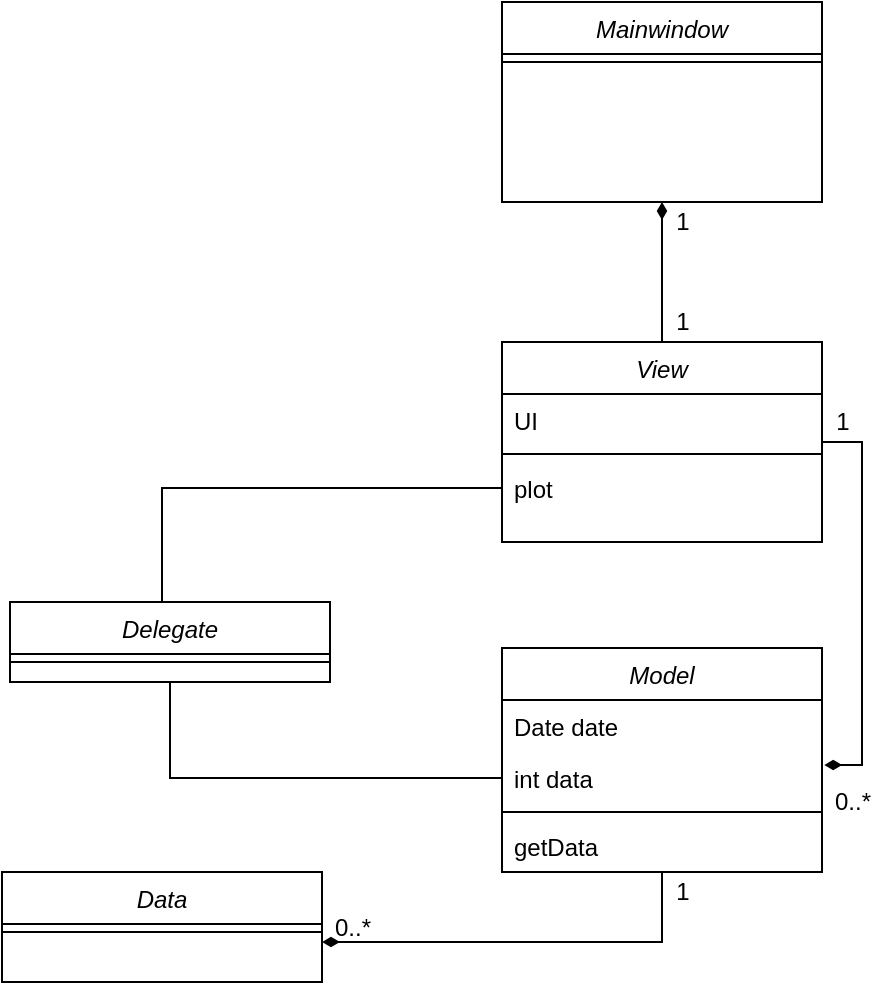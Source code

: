 <mxfile version="15.7.3" type="device"><diagram id="C5RBs43oDa-KdzZeNtuy" name="Page-1"><mxGraphModel dx="982" dy="583" grid="1" gridSize="10" guides="1" tooltips="1" connect="1" arrows="1" fold="1" page="1" pageScale="1" pageWidth="827" pageHeight="1169" math="0" shadow="0"><root><mxCell id="WIyWlLk6GJQsqaUBKTNV-0"/><mxCell id="WIyWlLk6GJQsqaUBKTNV-1" parent="WIyWlLk6GJQsqaUBKTNV-0"/><mxCell id="RVAK5sJxNpsvSVl84b3n-12" value="" style="edgeStyle=orthogonalEdgeStyle;rounded=0;orthogonalLoop=1;jettySize=auto;html=1;endArrow=diamondThin;endFill=1;entryX=0.5;entryY=1;entryDx=0;entryDy=0;" edge="1" parent="WIyWlLk6GJQsqaUBKTNV-1" source="lt78f5gxDq-HEL_ZY_wF-0" target="RVAK5sJxNpsvSVl84b3n-8"><mxGeometry relative="1" as="geometry"/></mxCell><mxCell id="RVAK5sJxNpsvSVl84b3n-14" style="edgeStyle=orthogonalEdgeStyle;rounded=0;orthogonalLoop=1;jettySize=auto;html=1;entryX=1.007;entryY=0.25;entryDx=0;entryDy=0;entryPerimeter=0;endArrow=diamondThin;endFill=1;" edge="1" parent="WIyWlLk6GJQsqaUBKTNV-1" source="lt78f5gxDq-HEL_ZY_wF-0" target="lt78f5gxDq-HEL_ZY_wF-17"><mxGeometry relative="1" as="geometry"><Array as="points"><mxPoint x="660" y="440"/><mxPoint x="660" y="602"/></Array></mxGeometry></mxCell><mxCell id="lt78f5gxDq-HEL_ZY_wF-0" value="View" style="swimlane;fontStyle=2;align=center;verticalAlign=top;childLayout=stackLayout;horizontal=1;startSize=26;horizontalStack=0;resizeParent=1;resizeLast=0;collapsible=1;marginBottom=0;rounded=0;shadow=0;strokeWidth=1;" parent="WIyWlLk6GJQsqaUBKTNV-1" vertex="1"><mxGeometry x="480" y="390" width="160" height="100" as="geometry"><mxRectangle x="230" y="140" width="160" height="26" as="alternateBounds"/></mxGeometry></mxCell><mxCell id="lt78f5gxDq-HEL_ZY_wF-1" value="UI" style="text;align=left;verticalAlign=top;spacingLeft=4;spacingRight=4;overflow=hidden;rotatable=0;points=[[0,0.5],[1,0.5]];portConstraint=eastwest;" parent="lt78f5gxDq-HEL_ZY_wF-0" vertex="1"><mxGeometry y="26" width="160" height="26" as="geometry"/></mxCell><mxCell id="lt78f5gxDq-HEL_ZY_wF-4" value="" style="line;html=1;strokeWidth=1;align=left;verticalAlign=middle;spacingTop=-1;spacingLeft=3;spacingRight=3;rotatable=0;labelPosition=right;points=[];portConstraint=eastwest;" parent="lt78f5gxDq-HEL_ZY_wF-0" vertex="1"><mxGeometry y="52" width="160" height="8" as="geometry"/></mxCell><mxCell id="lt78f5gxDq-HEL_ZY_wF-5" value="plot" style="text;align=left;verticalAlign=top;spacingLeft=4;spacingRight=4;overflow=hidden;rotatable=0;points=[[0,0.5],[1,0.5]];portConstraint=eastwest;" parent="lt78f5gxDq-HEL_ZY_wF-0" vertex="1"><mxGeometry y="60" width="160" height="26" as="geometry"/></mxCell><mxCell id="lt78f5gxDq-HEL_ZY_wF-8" value="Data" style="swimlane;fontStyle=2;align=center;verticalAlign=top;childLayout=stackLayout;horizontal=1;startSize=26;horizontalStack=0;resizeParent=1;resizeLast=0;collapsible=1;marginBottom=0;rounded=0;shadow=0;strokeWidth=1;" parent="WIyWlLk6GJQsqaUBKTNV-1" vertex="1"><mxGeometry x="230" y="655" width="160" height="55" as="geometry"><mxRectangle x="230" y="140" width="160" height="26" as="alternateBounds"/></mxGeometry></mxCell><mxCell id="lt78f5gxDq-HEL_ZY_wF-10" value="" style="line;html=1;strokeWidth=1;align=left;verticalAlign=middle;spacingTop=-1;spacingLeft=3;spacingRight=3;rotatable=0;labelPosition=right;points=[];portConstraint=eastwest;" parent="lt78f5gxDq-HEL_ZY_wF-8" vertex="1"><mxGeometry y="26" width="160" height="8" as="geometry"/></mxCell><mxCell id="RVAK5sJxNpsvSVl84b3n-16" style="edgeStyle=orthogonalEdgeStyle;rounded=0;orthogonalLoop=1;jettySize=auto;html=1;endArrow=diamondThin;endFill=1;" edge="1" parent="WIyWlLk6GJQsqaUBKTNV-1" source="lt78f5gxDq-HEL_ZY_wF-14"><mxGeometry relative="1" as="geometry"><mxPoint x="390" y="690" as="targetPoint"/><Array as="points"><mxPoint x="560" y="690"/></Array></mxGeometry></mxCell><mxCell id="lt78f5gxDq-HEL_ZY_wF-14" value="Model" style="swimlane;fontStyle=2;align=center;verticalAlign=top;childLayout=stackLayout;horizontal=1;startSize=26;horizontalStack=0;resizeParent=1;resizeLast=0;collapsible=1;marginBottom=0;rounded=0;shadow=0;strokeWidth=1;" parent="WIyWlLk6GJQsqaUBKTNV-1" vertex="1"><mxGeometry x="480" y="543" width="160" height="112" as="geometry"><mxRectangle x="230" y="140" width="160" height="26" as="alternateBounds"/></mxGeometry></mxCell><mxCell id="lt78f5gxDq-HEL_ZY_wF-16" value="Date date" style="text;align=left;verticalAlign=top;spacingLeft=4;spacingRight=4;overflow=hidden;rotatable=0;points=[[0,0.5],[1,0.5]];portConstraint=eastwest;" parent="lt78f5gxDq-HEL_ZY_wF-14" vertex="1"><mxGeometry y="26" width="160" height="26" as="geometry"/></mxCell><mxCell id="lt78f5gxDq-HEL_ZY_wF-17" value="int data" style="text;align=left;verticalAlign=top;spacingLeft=4;spacingRight=4;overflow=hidden;rotatable=0;points=[[0,0.5],[1,0.5]];portConstraint=eastwest;" parent="lt78f5gxDq-HEL_ZY_wF-14" vertex="1"><mxGeometry y="52" width="160" height="26" as="geometry"/></mxCell><mxCell id="lt78f5gxDq-HEL_ZY_wF-15" value="" style="line;html=1;strokeWidth=1;align=left;verticalAlign=middle;spacingTop=-1;spacingLeft=3;spacingRight=3;rotatable=0;labelPosition=right;points=[];portConstraint=eastwest;" parent="lt78f5gxDq-HEL_ZY_wF-14" vertex="1"><mxGeometry y="78" width="160" height="8" as="geometry"/></mxCell><mxCell id="lt78f5gxDq-HEL_ZY_wF-11" value="getData" style="text;align=left;verticalAlign=top;spacingLeft=4;spacingRight=4;overflow=hidden;rotatable=0;points=[[0,0.5],[1,0.5]];portConstraint=eastwest;" parent="lt78f5gxDq-HEL_ZY_wF-14" vertex="1"><mxGeometry y="86" width="160" height="26" as="geometry"/></mxCell><mxCell id="lt78f5gxDq-HEL_ZY_wF-25" value="1" style="text;html=1;align=center;verticalAlign=middle;resizable=0;points=[];autosize=1;strokeColor=none;fillColor=none;" parent="WIyWlLk6GJQsqaUBKTNV-1" vertex="1"><mxGeometry x="560" y="655" width="20" height="20" as="geometry"/></mxCell><mxCell id="lt78f5gxDq-HEL_ZY_wF-26" value="0..*" style="text;html=1;align=center;verticalAlign=middle;resizable=0;points=[];autosize=1;strokeColor=none;fillColor=none;" parent="WIyWlLk6GJQsqaUBKTNV-1" vertex="1"><mxGeometry x="640" y="610" width="30" height="20" as="geometry"/></mxCell><mxCell id="lt78f5gxDq-HEL_ZY_wF-27" value="1" style="text;html=1;align=center;verticalAlign=middle;resizable=0;points=[];autosize=1;strokeColor=none;fillColor=none;" parent="WIyWlLk6GJQsqaUBKTNV-1" vertex="1"><mxGeometry x="640" y="420" width="20" height="20" as="geometry"/></mxCell><mxCell id="lt78f5gxDq-HEL_ZY_wF-28" value="0..*" style="text;html=1;align=center;verticalAlign=middle;resizable=0;points=[];autosize=1;strokeColor=none;fillColor=none;" parent="WIyWlLk6GJQsqaUBKTNV-1" vertex="1"><mxGeometry x="390" y="672.5" width="30" height="20" as="geometry"/></mxCell><mxCell id="RVAK5sJxNpsvSVl84b3n-7" style="edgeStyle=orthogonalEdgeStyle;rounded=0;orthogonalLoop=1;jettySize=auto;html=1;exitX=0.5;exitY=0;exitDx=0;exitDy=0;endArrow=none;endFill=0;" edge="1" parent="WIyWlLk6GJQsqaUBKTNV-1" source="RVAK5sJxNpsvSVl84b3n-1" target="lt78f5gxDq-HEL_ZY_wF-5"><mxGeometry relative="1" as="geometry"><Array as="points"><mxPoint x="310" y="463"/></Array></mxGeometry></mxCell><mxCell id="RVAK5sJxNpsvSVl84b3n-15" style="edgeStyle=orthogonalEdgeStyle;rounded=0;orthogonalLoop=1;jettySize=auto;html=1;exitX=0.5;exitY=1;exitDx=0;exitDy=0;endArrow=none;endFill=0;" edge="1" parent="WIyWlLk6GJQsqaUBKTNV-1" source="RVAK5sJxNpsvSVl84b3n-1" target="lt78f5gxDq-HEL_ZY_wF-17"><mxGeometry relative="1" as="geometry"/></mxCell><mxCell id="RVAK5sJxNpsvSVl84b3n-1" value="Delegate" style="swimlane;fontStyle=2;align=center;verticalAlign=top;childLayout=stackLayout;horizontal=1;startSize=26;horizontalStack=0;resizeParent=1;resizeLast=0;collapsible=1;marginBottom=0;rounded=0;shadow=0;strokeWidth=1;" vertex="1" parent="WIyWlLk6GJQsqaUBKTNV-1"><mxGeometry x="234" y="520" width="160" height="40" as="geometry"><mxRectangle x="230" y="140" width="160" height="26" as="alternateBounds"/></mxGeometry></mxCell><mxCell id="RVAK5sJxNpsvSVl84b3n-3" value="" style="line;html=1;strokeWidth=1;align=left;verticalAlign=middle;spacingTop=-1;spacingLeft=3;spacingRight=3;rotatable=0;labelPosition=right;points=[];portConstraint=eastwest;" vertex="1" parent="RVAK5sJxNpsvSVl84b3n-1"><mxGeometry y="26" width="160" height="8" as="geometry"/></mxCell><mxCell id="RVAK5sJxNpsvSVl84b3n-8" value="Mainwindow" style="swimlane;fontStyle=2;align=center;verticalAlign=top;childLayout=stackLayout;horizontal=1;startSize=26;horizontalStack=0;resizeParent=1;resizeLast=0;collapsible=1;marginBottom=0;rounded=0;shadow=0;strokeWidth=1;" vertex="1" parent="WIyWlLk6GJQsqaUBKTNV-1"><mxGeometry x="480" y="220" width="160" height="100" as="geometry"><mxRectangle x="230" y="140" width="160" height="26" as="alternateBounds"/></mxGeometry></mxCell><mxCell id="RVAK5sJxNpsvSVl84b3n-10" value="" style="line;html=1;strokeWidth=1;align=left;verticalAlign=middle;spacingTop=-1;spacingLeft=3;spacingRight=3;rotatable=0;labelPosition=right;points=[];portConstraint=eastwest;" vertex="1" parent="RVAK5sJxNpsvSVl84b3n-8"><mxGeometry y="26" width="160" height="8" as="geometry"/></mxCell><mxCell id="RVAK5sJxNpsvSVl84b3n-17" value="1" style="text;html=1;align=center;verticalAlign=middle;resizable=0;points=[];autosize=1;strokeColor=none;fillColor=none;" vertex="1" parent="WIyWlLk6GJQsqaUBKTNV-1"><mxGeometry x="560" y="320" width="20" height="20" as="geometry"/></mxCell><mxCell id="RVAK5sJxNpsvSVl84b3n-18" value="1" style="text;html=1;align=center;verticalAlign=middle;resizable=0;points=[];autosize=1;strokeColor=none;fillColor=none;" vertex="1" parent="WIyWlLk6GJQsqaUBKTNV-1"><mxGeometry x="560" y="370" width="20" height="20" as="geometry"/></mxCell></root></mxGraphModel></diagram></mxfile>